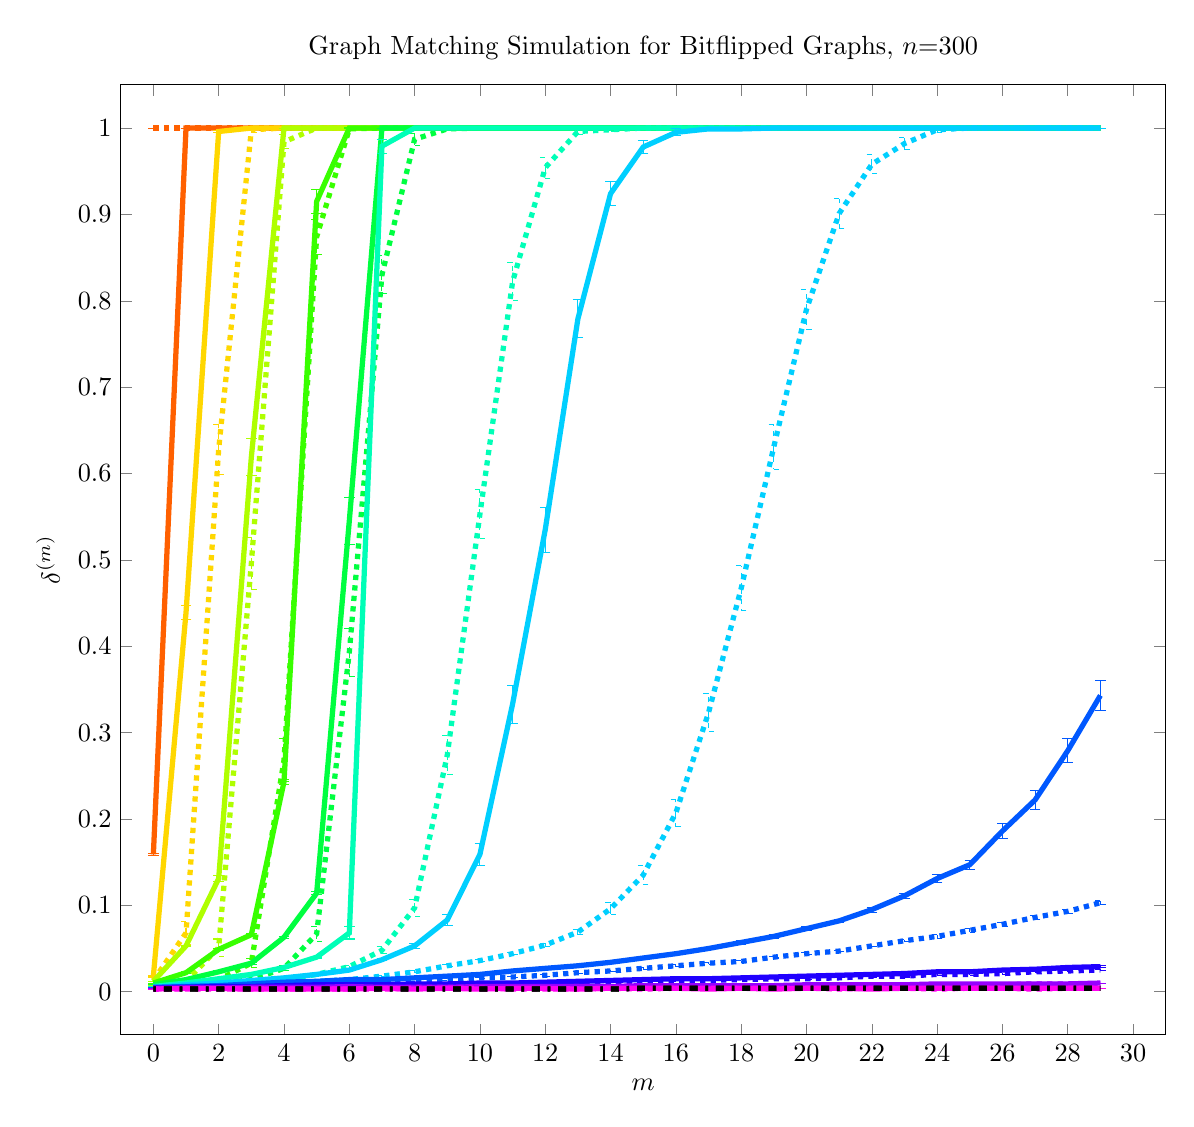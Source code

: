 % This file was created by matlab2tikz v0.4.4 running on MATLAB 7.14.
% Copyright (c) 2008--2013, Nico Schlömer <nico.schloemer@gmail.com>
% All rights reserved.
% 
% The latest updates can be retrieved from
%   http://www.mathworks.com/matlabcentral/fileexchange/22022-matlab2tikz
% where you can also make suggestions and rate matlab2tikz.
% 
%
% defining custom colors
\definecolor{mycolor1}{rgb}{1,0.375,0}%
\definecolor{mycolor2}{rgb}{1,0.844,0}%
\definecolor{mycolor3}{rgb}{0.688,1,0}%
\definecolor{mycolor4}{rgb}{0.219,1,0}%
\definecolor{mycolor5}{rgb}{0,1,0.25}%
\definecolor{mycolor6}{rgb}{0,1,0.719}%
\definecolor{mycolor7}{rgb}{0,0.812,1}%
\definecolor{mycolor8}{rgb}{0,0.344,1}%
\definecolor{mycolor9}{rgb}{0.125,0,1}%
\definecolor{mycolor10}{rgb}{0.594,0,1}%
\definecolor{mycolor11}{rgb}{1,0,0.938}%
%
\begin{tikzpicture}[scale=0.95]

\begin{axis}[%
width=5.5in,
height=5in,
scale only axis,
xmin=-1,
xmax=31,
xlabel={$m$},
ymin=-0.05,
ymax=1.05,
ylabel={$\delta^{(m)}$},
title={Graph Matching Simulation for Bitflipped Graphs, $n$=300}
]
\addplot [
color=mycolor1,
solid,
line width=2.0pt,
forget plot
]
plot [error bars/.cd, y dir = both, y explicit]
coordinates{
(0,0.159) += (0.0,0.001) -= (0.0,0.001)
(1,1) += (0.0,0) -= (0.0,0)
(2,1) += (0.0,0) -= (0.0,0)
(3,1) += (0.0,0) -= (0.0,0)
(4,1) += (0.0,0) -= (0.0,0)
(5,1) += (0.0,0) -= (0.0,0)
(6,1) += (0.0,0) -= (0.0,0)
(7,1) += (0.0,0) -= (0.0,0)
(8,1) += (0.0,0) -= (0.0,0)
(9,1) += (0.0,0) -= (0.0,0)
(10,1) += (0.0,0) -= (0.0,0)
(11,1) += (0.0,0) -= (0.0,0)
(12,1) += (0.0,0) -= (0.0,0)
(13,1) += (0.0,0) -= (0.0,0)
(14,1) += (0.0,0) -= (0.0,0)
(15,1) += (0.0,0) -= (0.0,0)
(16,1) += (0.0,0) -= (0.0,0)
(17,1) += (0.0,0) -= (0.0,0)
(18,1) += (0.0,0) -= (0.0,0)
(19,1) += (0.0,0) -= (0.0,0)
(20,1) += (0.0,0) -= (0.0,0)
(21,1) += (0.0,0) -= (0.0,0)
(22,1) += (0.0,0) -= (0.0,0)
(23,1) += (0.0,0) -= (0.0,0)
(24,1) += (0.0,0) -= (0.0,0)
(25,1) += (0.0,0) -= (0.0,0)
(26,1) += (0.0,0) -= (0.0,0)
(27,1) += (0.0,0) -= (0.0,0)
(28,1) += (0.0,0) -= (0.0,0)
(29,1) += (0.0,0) -= (0.0,0)
};
\addplot [
color=mycolor1,
dotted,
line width=2.0pt,
forget plot
]
plot [error bars/.cd, y dir = both, y explicit]
coordinates{
(0,1) += (0.0,0) -= (0.0,0)
(1,1) += (0.0,0) -= (0.0,0)
(2,1) += (0.0,0) -= (0.0,0)
(3,1) += (0.0,0) -= (0.0,0)
(4,1) += (0.0,0) -= (0.0,0)
(5,1) += (0.0,0) -= (0.0,0)
(6,1) += (0.0,0) -= (0.0,0)
(7,1) += (0.0,0) -= (0.0,0)
(8,1) += (0.0,0) -= (0.0,0)
(9,1) += (0.0,0) -= (0.0,0)
(10,1) += (0.0,0) -= (0.0,0)
(11,1) += (0.0,0) -= (0.0,0)
(12,1) += (0.0,0) -= (0.0,0)
(13,1) += (0.0,0) -= (0.0,0)
(14,1) += (0.0,0) -= (0.0,0)
(15,1) += (0.0,0) -= (0.0,0)
(16,1) += (0.0,0) -= (0.0,0)
(17,1) += (0.0,0) -= (0.0,0)
(18,1) += (0.0,0) -= (0.0,0)
(19,1) += (0.0,0) -= (0.0,0)
(20,1) += (0.0,0) -= (0.0,0)
(21,1) += (0.0,0) -= (0.0,0)
(22,1) += (0.0,0) -= (0.0,0)
(23,1) += (0.0,0) -= (0.0,0)
(24,1) += (0.0,0) -= (0.0,0)
(25,1) += (0.0,0) -= (0.0,0)
(26,1) += (0.0,0) -= (0.0,0)
(27,1) += (0.0,0) -= (0.0,0)
(28,1) += (0.0,0) -= (0.0,0)
(29,1) += (0.0,0) -= (0.0,0)
};
\addplot [
color=mycolor2,
solid,
line width=2.0pt,
forget plot
]
plot [error bars/.cd, y dir = both, y explicit]
coordinates{
(0,0.018) += (0.0,0.001) -= (0.0,0.001)
(1,0.439) += (0.0,0.008) -= (0.0,0.008)
(2,0.996) += (0.0,0.001) -= (0.0,0.001)
(3,1) += (0.0,0) -= (0.0,0)
(4,1) += (0.0,0) -= (0.0,0)
(5,1) += (0.0,0) -= (0.0,0)
(6,1) += (0.0,0) -= (0.0,0)
(7,1) += (0.0,0) -= (0.0,0)
(8,1) += (0.0,0) -= (0.0,0)
(9,1) += (0.0,0) -= (0.0,0)
(10,1) += (0.0,0) -= (0.0,0)
(11,1) += (0.0,0) -= (0.0,0)
(12,1) += (0.0,0) -= (0.0,0)
(13,1) += (0.0,0) -= (0.0,0)
(14,1) += (0.0,0) -= (0.0,0)
(15,1) += (0.0,0) -= (0.0,0)
(16,1) += (0.0,0) -= (0.0,0)
(17,1) += (0.0,0) -= (0.0,0)
(18,1) += (0.0,0) -= (0.0,0)
(19,1) += (0.0,0) -= (0.0,0)
(20,1) += (0.0,0) -= (0.0,0)
(21,1) += (0.0,0) -= (0.0,0)
(22,1) += (0.0,0) -= (0.0,0)
(23,1) += (0.0,0) -= (0.0,0)
(24,1) += (0.0,0) -= (0.0,0)
(25,1) += (0.0,0) -= (0.0,0)
(26,1) += (0.0,0) -= (0.0,0)
(27,1) += (0.0,0) -= (0.0,0)
(28,1) += (0.0,0) -= (0.0,0)
(29,1) += (0.0,0) -= (0.0,0)
};
\addplot [
color=mycolor2,
dotted,
line width=2.0pt,
forget plot
]
plot [error bars/.cd, y dir = both, y explicit]
coordinates{
(0,0.013) += (0.0,0.003) -= (0.0,0.003)
(1,0.068) += (0.0,0.013) -= (0.0,0.013)
(2,0.628) += (0.0,0.029) -= (0.0,0.029)
(3,0.998) += (0.0,0.003) -= (0.0,0.003)
(4,1) += (0.0,0) -= (0.0,0)
(5,1) += (0.0,0) -= (0.0,0)
(6,1) += (0.0,0) -= (0.0,0)
(7,1) += (0.0,0) -= (0.0,0)
(8,1) += (0.0,0) -= (0.0,0)
(9,1) += (0.0,0) -= (0.0,0)
(10,1) += (0.0,0) -= (0.0,0)
(11,1) += (0.0,0) -= (0.0,0)
(12,1) += (0.0,0) -= (0.0,0)
(13,1) += (0.0,0) -= (0.0,0)
(14,1) += (0.0,0) -= (0.0,0)
(15,1) += (0.0,0) -= (0.0,0)
(16,1) += (0.0,0) -= (0.0,0)
(17,1) += (0.0,0) -= (0.0,0)
(18,1) += (0.0,0) -= (0.0,0)
(19,1) += (0.0,0) -= (0.0,0)
(20,1) += (0.0,0) -= (0.0,0)
(21,1) += (0.0,0) -= (0.0,0)
(22,1) += (0.0,0) -= (0.0,0)
(23,1) += (0.0,0) -= (0.0,0)
(24,1) += (0.0,0) -= (0.0,0)
(25,1) += (0.0,0) -= (0.0,0)
(26,1) += (0.0,0) -= (0.0,0)
(27,1) += (0.0,0) -= (0.0,0)
(28,1) += (0.0,0) -= (0.0,0)
(29,1) += (0.0,0) -= (0.0,0)
};
\addplot [
color=mycolor3,
solid,
line width=2.0pt,
forget plot
]
plot [error bars/.cd, y dir = both, y explicit]
coordinates{
(0,0.012) += (0.0,0.0) -= (0.0,0.0)
(1,0.053) += (0.0,0.001) -= (0.0,0.001)
(2,0.131) += (0.0,0.003) -= (0.0,0.003)
(3,0.619) += (0.0,0.021) -= (0.0,0.021)
(4,1) += (0.0,0) -= (0.0,0)
(5,1) += (0.0,0) -= (0.0,0)
(6,1) += (0.0,0) -= (0.0,0)
(7,1) += (0.0,0) -= (0.0,0)
(8,1) += (0.0,0) -= (0.0,0)
(9,1) += (0.0,0) -= (0.0,0)
(10,1) += (0.0,0) -= (0.0,0)
(11,1) += (0.0,0) -= (0.0,0)
(12,1) += (0.0,0) -= (0.0,0)
(13,1) += (0.0,0) -= (0.0,0)
(14,1) += (0.0,0) -= (0.0,0)
(15,1) += (0.0,0) -= (0.0,0)
(16,1) += (0.0,0) -= (0.0,0)
(17,1) += (0.0,0) -= (0.0,0)
(18,1) += (0.0,0) -= (0.0,0)
(19,1) += (0.0,0) -= (0.0,0)
(20,1) += (0.0,0) -= (0.0,0)
(21,1) += (0.0,0) -= (0.0,0)
(22,1) += (0.0,0) -= (0.0,0)
(23,1) += (0.0,0) -= (0.0,0)
(24,1) += (0.0,0) -= (0.0,0)
(25,1) += (0.0,0) -= (0.0,0)
(26,1) += (0.0,0) -= (0.0,0)
(27,1) += (0.0,0) -= (0.0,0)
(28,1) += (0.0,0) -= (0.0,0)
(29,1) += (0.0,0) -= (0.0,0)
};
\addplot [
color=mycolor3,
dotted,
line width=2.0pt,
forget plot
]
plot [error bars/.cd, y dir = both, y explicit]
coordinates{
(0,0.007) += (0.0,0.0) -= (0.0,0.0)
(1,0.012) += (0.0,0.001) -= (0.0,0.001)
(2,0.051) += (0.0,0.01) -= (0.0,0.01)
(3,0.496) += (0.0,0.03) -= (0.0,0.03)
(4,0.984) += (0.0,0.008) -= (0.0,0.008)
(5,1) += (0.0,0) -= (0.0,0)
(6,1) += (0.0,0) -= (0.0,0)
(7,1) += (0.0,0) -= (0.0,0)
(8,1) += (0.0,0) -= (0.0,0)
(9,1) += (0.0,0) -= (0.0,0)
(10,1) += (0.0,0) -= (0.0,0)
(11,1) += (0.0,0) -= (0.0,0)
(12,1) += (0.0,0) -= (0.0,0)
(13,1) += (0.0,0) -= (0.0,0)
(14,1) += (0.0,0) -= (0.0,0)
(15,1) += (0.0,0) -= (0.0,0)
(16,1) += (0.0,0) -= (0.0,0)
(17,1) += (0.0,0) -= (0.0,0)
(18,1) += (0.0,0) -= (0.0,0)
(19,1) += (0.0,0) -= (0.0,0)
(20,1) += (0.0,0) -= (0.0,0)
(21,1) += (0.0,0) -= (0.0,0)
(22,1) += (0.0,0) -= (0.0,0)
(23,1) += (0.0,0) -= (0.0,0)
(24,1) += (0.0,0) -= (0.0,0)
(25,1) += (0.0,0) -= (0.0,0)
(26,1) += (0.0,0) -= (0.0,0)
(27,1) += (0.0,0) -= (0.0,0)
(28,1) += (0.0,0) -= (0.0,0)
(29,1) += (0.0,0) -= (0.0,0)
};
\addplot [
color=mycolor4,
solid,
line width=2.0pt,
forget plot
]
plot [error bars/.cd, y dir = both, y explicit]
coordinates{
(0,0.01) += (0.0,0.0) -= (0.0,0.0)
(1,0.022) += (0.0,0.001) -= (0.0,0.001)
(2,0.049) += (0.0,0.001) -= (0.0,0.001)
(3,0.066) += (0.0,0.001) -= (0.0,0.001)
(4,0.243) += (0.0,0.003) -= (0.0,0.003)
(5,0.915) += (0.0,0.014) -= (0.0,0.014)
(6,1) += (0.0,0) -= (0.0,0)
(7,1) += (0.0,0) -= (0.0,0)
(8,1) += (0.0,0) -= (0.0,0)
(9,1) += (0.0,0) -= (0.0,0)
(10,1) += (0.0,0) -= (0.0,0)
(11,1) += (0.0,0) -= (0.0,0)
(12,1) += (0.0,0) -= (0.0,0)
(13,1) += (0.0,0) -= (0.0,0)
(14,1) += (0.0,0) -= (0.0,0)
(15,1) += (0.0,0) -= (0.0,0)
(16,1) += (0.0,0) -= (0.0,0)
(17,1) += (0.0,0) -= (0.0,0)
(18,1) += (0.0,0) -= (0.0,0)
(19,1) += (0.0,0) -= (0.0,0)
(20,1) += (0.0,0) -= (0.0,0)
(21,1) += (0.0,0) -= (0.0,0)
(22,1) += (0.0,0) -= (0.0,0)
(23,1) += (0.0,0) -= (0.0,0)
(24,1) += (0.0,0) -= (0.0,0)
(25,1) += (0.0,0) -= (0.0,0)
(26,1) += (0.0,0) -= (0.0,0)
(27,1) += (0.0,0) -= (0.0,0)
(28,1) += (0.0,0) -= (0.0,0)
(29,1) += (0.0,0) -= (0.0,0)
};
\addplot [
color=mycolor4,
dotted,
line width=2.0pt,
forget plot
]
plot [error bars/.cd, y dir = both, y explicit]
coordinates{
(0,0.006) += (0.0,0.0) -= (0.0,0.0)
(1,0.009) += (0.0,0.0) -= (0.0,0.0)
(2,0.014) += (0.0,0.001) -= (0.0,0.001)
(3,0.033) += (0.0,0.005) -= (0.0,0.005)
(4,0.268) += (0.0,0.025) -= (0.0,0.025)
(5,0.874) += (0.0,0.02) -= (0.0,0.02)
(6,0.999) += (0.0,0.002) -= (0.0,0.002)
(7,1) += (0.0,0) -= (0.0,0)
(8,1) += (0.0,0) -= (0.0,0)
(9,1) += (0.0,0) -= (0.0,0)
(10,1) += (0.0,0) -= (0.0,0)
(11,1) += (0.0,0) -= (0.0,0)
(12,1) += (0.0,0) -= (0.0,0)
(13,1) += (0.0,0) -= (0.0,0)
(14,1) += (0.0,0) -= (0.0,0)
(15,1) += (0.0,0) -= (0.0,0)
(16,1) += (0.0,0) -= (0.0,0)
(17,1) += (0.0,0) -= (0.0,0)
(18,1) += (0.0,0) -= (0.0,0)
(19,1) += (0.0,0) -= (0.0,0)
(20,1) += (0.0,0) -= (0.0,0)
(21,1) += (0.0,0) -= (0.0,0)
(22,1) += (0.0,0) -= (0.0,0)
(23,1) += (0.0,0) -= (0.0,0)
(24,1) += (0.0,0) -= (0.0,0)
(25,1) += (0.0,0) -= (0.0,0)
(26,1) += (0.0,0) -= (0.0,0)
(27,1) += (0.0,0) -= (0.0,0)
(28,1) += (0.0,0) -= (0.0,0)
(29,1) += (0.0,0) -= (0.0,0)
};
\addplot [
color=mycolor5,
solid,
line width=2.0pt,
forget plot
]
plot [error bars/.cd, y dir = both, y explicit]
coordinates{
(0,0.008) += (0.0,0.0) -= (0.0,0.0)
(1,0.014) += (0.0,0.0) -= (0.0,0.0)
(2,0.023) += (0.0,0.001) -= (0.0,0.001)
(3,0.033) += (0.0,0.001) -= (0.0,0.001)
(4,0.063) += (0.0,0.001) -= (0.0,0.001)
(5,0.114) += (0.0,0.002) -= (0.0,0.002)
(6,0.545) += (0.0,0.027) -= (0.0,0.027)
(7,1) += (0.0,0) -= (0.0,0)
(8,1) += (0.0,0) -= (0.0,0)
(9,1) += (0.0,0) -= (0.0,0)
(10,1) += (0.0,0) -= (0.0,0)
(11,1) += (0.0,0) -= (0.0,0)
(12,1) += (0.0,0) -= (0.0,0)
(13,1) += (0.0,0) -= (0.0,0)
(14,1) += (0.0,0) -= (0.0,0)
(15,1) += (0.0,0) -= (0.0,0)
(16,1) += (0.0,0) -= (0.0,0)
(17,1) += (0.0,0) -= (0.0,0)
(18,1) += (0.0,0) -= (0.0,0)
(19,1) += (0.0,0) -= (0.0,0)
(20,1) += (0.0,0) -= (0.0,0)
(21,1) += (0.0,0) -= (0.0,0)
(22,1) += (0.0,0) -= (0.0,0)
(23,1) += (0.0,0) -= (0.0,0)
(24,1) += (0.0,0) -= (0.0,0)
(25,1) += (0.0,0) -= (0.0,0)
(26,1) += (0.0,0) -= (0.0,0)
(27,1) += (0.0,0) -= (0.0,0)
(28,1) += (0.0,0) -= (0.0,0)
(29,1) += (0.0,0) -= (0.0,0)
};
\addplot [
color=mycolor5,
dotted,
line width=2.0pt,
forget plot
]
plot [error bars/.cd, y dir = both, y explicit]
coordinates{
(0,0.005) += (0.0,0.0) -= (0.0,0.0)
(1,0.007) += (0.0,0.0) -= (0.0,0.0)
(2,0.009) += (0.0,0.0) -= (0.0,0.0)
(3,0.014) += (0.0,0.001) -= (0.0,0.001)
(4,0.027) += (0.0,0.003) -= (0.0,0.003)
(5,0.067) += (0.0,0.009) -= (0.0,0.009)
(6,0.393) += (0.0,0.028) -= (0.0,0.028)
(7,0.83) += (0.0,0.022) -= (0.0,0.022)
(8,0.987) += (0.0,0.007) -= (0.0,0.007)
(9,0.999) += (0.0,0.002) -= (0.0,0.002)
(10,1) += (0.0,0) -= (0.0,0)
(11,1) += (0.0,0) -= (0.0,0)
(12,1) += (0.0,0) -= (0.0,0)
(13,1) += (0.0,0) -= (0.0,0)
(14,1) += (0.0,0) -= (0.0,0)
(15,1) += (0.0,0) -= (0.0,0)
(16,1) += (0.0,0) -= (0.0,0)
(17,1) += (0.0,0) -= (0.0,0)
(18,1) += (0.0,0) -= (0.0,0)
(19,1) += (0.0,0) -= (0.0,0)
(20,1) += (0.0,0) -= (0.0,0)
(21,1) += (0.0,0) -= (0.0,0)
(22,1) += (0.0,0) -= (0.0,0)
(23,1) += (0.0,0) -= (0.0,0)
(24,1) += (0.0,0) -= (0.0,0)
(25,1) += (0.0,0) -= (0.0,0)
(26,1) += (0.0,0) -= (0.0,0)
(27,1) += (0.0,0) -= (0.0,0)
(28,1) += (0.0,0) -= (0.0,0)
(29,1) += (0.0,0) -= (0.0,0)
};
\addplot [
color=mycolor6,
solid,
line width=2.0pt,
forget plot
]
plot [error bars/.cd, y dir = both, y explicit]
coordinates{
(0,0.006) += (0.0,0.0) -= (0.0,0.0)
(1,0.01) += (0.0,0.0) -= (0.0,0.0)
(2,0.015) += (0.0,0.0) -= (0.0,0.0)
(3,0.02) += (0.0,0.001) -= (0.0,0.001)
(4,0.028) += (0.0,0.001) -= (0.0,0.001)
(5,0.04) += (0.0,0.001) -= (0.0,0.001)
(6,0.068) += (0.0,0.007) -= (0.0,0.007)
(7,0.979) += (0.0,0.008) -= (0.0,0.008)
(8,1) += (0.0,0) -= (0.0,0)
(9,1) += (0.0,0) -= (0.0,0)
(10,1) += (0.0,0) -= (0.0,0)
(11,1) += (0.0,0) -= (0.0,0)
(12,1) += (0.0,0) -= (0.0,0)
(13,1) += (0.0,0) -= (0.0,0)
(14,1) += (0.0,0) -= (0.0,0)
(15,1) += (0.0,0) -= (0.0,0)
(16,1) += (0.0,0) -= (0.0,0)
(17,1) += (0.0,0) -= (0.0,0)
(18,1) += (0.0,0) -= (0.0,0)
(19,1) += (0.0,0) -= (0.0,0)
(20,1) += (0.0,0) -= (0.0,0)
(21,1) += (0.0,0) -= (0.0,0)
(22,1) += (0.0,0) -= (0.0,0)
(23,1) += (0.0,0) -= (0.0,0)
(24,1) += (0.0,0) -= (0.0,0)
(25,1) += (0.0,0) -= (0.0,0)
(26,1) += (0.0,0) -= (0.0,0)
(27,1) += (0.0,0) -= (0.0,0)
(28,1) += (0.0,0) -= (0.0,0)
(29,1) += (0.0,0) -= (0.0,0)
};
\addplot [
color=mycolor6,
dotted,
line width=2.0pt,
forget plot
]
plot [error bars/.cd, y dir = both, y explicit]
coordinates{
(0,0.004) += (0.0,0.0) -= (0.0,0.0)
(1,0.006) += (0.0,0.0) -= (0.0,0.0)
(2,0.007) += (0.0,0.0) -= (0.0,0.0)
(3,0.01) += (0.0,0.0) -= (0.0,0.0)
(4,0.014) += (0.0,0.001) -= (0.0,0.001)
(5,0.02) += (0.0,0.001) -= (0.0,0.001)
(6,0.029) += (0.0,0.001) -= (0.0,0.001)
(7,0.048) += (0.0,0.004) -= (0.0,0.004)
(8,0.097) += (0.0,0.01) -= (0.0,0.01)
(9,0.274) += (0.0,0.023) -= (0.0,0.023)
(10,0.553) += (0.0,0.028) -= (0.0,0.028)
(11,0.822) += (0.0,0.022) -= (0.0,0.022)
(12,0.954) += (0.0,0.012) -= (0.0,0.012)
(13,0.996) += (0.0,0.004) -= (0.0,0.004)
(14,0.998) += (0.0,0.002) -= (0.0,0.002)
(15,1) += (0.0,0) -= (0.0,0)
(16,1) += (0.0,0) -= (0.0,0)
(17,1) += (0.0,0) -= (0.0,0)
(18,1) += (0.0,0) -= (0.0,0)
(19,1) += (0.0,0) -= (0.0,0)
(20,1) += (0.0,0) -= (0.0,0)
(21,1) += (0.0,0) -= (0.0,0)
(22,1) += (0.0,0) -= (0.0,0)
(23,1) += (0.0,0) -= (0.0,0)
(24,1) += (0.0,0) -= (0.0,0)
(25,1) += (0.0,0) -= (0.0,0)
(26,1) += (0.0,0) -= (0.0,0)
(27,1) += (0.0,0) -= (0.0,0)
(28,1) += (0.0,0) -= (0.0,0)
(29,1) += (0.0,0) -= (0.0,0)
};
\addplot [
color=mycolor7,
solid,
line width=2.0pt,
forget plot
]
plot [error bars/.cd, y dir = both, y explicit]
coordinates{
(0,0.005) += (0.0,0.0) -= (0.0,0.0)
(1,0.008) += (0.0,0.0) -= (0.0,0.0)
(2,0.01) += (0.0,0.0) -= (0.0,0.0)
(3,0.013) += (0.0,0.0) -= (0.0,0.0)
(4,0.016) += (0.0,0.0) -= (0.0,0.0)
(5,0.02) += (0.0,0.001) -= (0.0,0.001)
(6,0.025) += (0.0,0.001) -= (0.0,0.001)
(7,0.037) += (0.0,0.001) -= (0.0,0.001)
(8,0.053) += (0.0,0.003) -= (0.0,0.003)
(9,0.083) += (0.0,0.006) -= (0.0,0.006)
(10,0.159) += (0.0,0.013) -= (0.0,0.013)
(11,0.333) += (0.0,0.022) -= (0.0,0.022)
(12,0.535) += (0.0,0.026) -= (0.0,0.026)
(13,0.779) += (0.0,0.022) -= (0.0,0.022)
(14,0.924) += (0.0,0.014) -= (0.0,0.014)
(15,0.978) += (0.0,0.008) -= (0.0,0.008)
(16,0.995) += (0.0,0.004) -= (0.0,0.004)
(17,0.999) += (0.0,0.002) -= (0.0,0.002)
(18,0.999) += (0.0,0.001) -= (0.0,0.001)
(19,1) += (0.0,0) -= (0.0,0)
(20,1) += (0.0,0) -= (0.0,0)
(21,1) += (0.0,0) -= (0.0,0)
(22,1) += (0.0,0) -= (0.0,0)
(23,1) += (0.0,0) -= (0.0,0)
(24,1) += (0.0,0) -= (0.0,0)
(25,1) += (0.0,0) -= (0.0,0)
(26,1) += (0.0,0) -= (0.0,0)
(27,1) += (0.0,0) -= (0.0,0)
(28,1) += (0.0,0) -= (0.0,0)
(29,1) += (0.0,0) -= (0.0,0)
};
\addplot [
color=mycolor7,
dotted,
line width=2.0pt,
forget plot
]
plot [error bars/.cd, y dir = both, y explicit]
coordinates{
(0,0.004) += (0.0,0.0) -= (0.0,0.0)
(1,0.005) += (0.0,0.0) -= (0.0,0.0)
(2,0.006) += (0.0,0.0) -= (0.0,0.0)
(3,0.007) += (0.0,0.0) -= (0.0,0.0)
(4,0.009) += (0.0,0.0) -= (0.0,0.0)
(5,0.012) += (0.0,0.0) -= (0.0,0.0)
(6,0.014) += (0.0,0.0) -= (0.0,0.0)
(7,0.018) += (0.0,0.001) -= (0.0,0.001)
(8,0.023) += (0.0,0.001) -= (0.0,0.001)
(9,0.03) += (0.0,0.001) -= (0.0,0.001)
(10,0.036) += (0.0,0.001) -= (0.0,0.001)
(11,0.044) += (0.0,0.001) -= (0.0,0.001)
(12,0.054) += (0.0,0.002) -= (0.0,0.002)
(13,0.069) += (0.0,0.003) -= (0.0,0.003)
(14,0.096) += (0.0,0.007) -= (0.0,0.007)
(15,0.135) += (0.0,0.011) -= (0.0,0.011)
(16,0.207) += (0.0,0.016) -= (0.0,0.016)
(17,0.323) += (0.0,0.022) -= (0.0,0.022)
(18,0.467) += (0.0,0.026) -= (0.0,0.026)
(19,0.631) += (0.0,0.026) -= (0.0,0.026)
(20,0.79) += (0.0,0.023) -= (0.0,0.023)
(21,0.901) += (0.0,0.017) -= (0.0,0.017)
(22,0.958) += (0.0,0.011) -= (0.0,0.011)
(23,0.982) += (0.0,0.007) -= (0.0,0.007)
(24,0.998) += (0.0,0.003) -= (0.0,0.003)
(25,1) += (0.0,0) -= (0.0,0)
(26,1) += (0.0,0) -= (0.0,0)
(27,1) += (0.0,0) -= (0.0,0)
(28,1) += (0.0,0) -= (0.0,0)
(29,1) += (0.0,0) -= (0.0,0)
};
\addplot [
color=mycolor8,
solid,
line width=2.0pt,
forget plot
]
plot [error bars/.cd, y dir = both, y explicit]
coordinates{
(0,0.005) += (0.0,0.0) -= (0.0,0.0)
(1,0.006) += (0.0,0.0) -= (0.0,0.0)
(2,0.007) += (0.0,0.0) -= (0.0,0.0)
(3,0.009) += (0.0,0.0) -= (0.0,0.0)
(4,0.011) += (0.0,0.0) -= (0.0,0.0)
(5,0.012) += (0.0,0.0) -= (0.0,0.0)
(6,0.014) += (0.0,0.0) -= (0.0,0.0)
(7,0.014) += (0.0,0.0) -= (0.0,0.0)
(8,0.016) += (0.0,0.001) -= (0.0,0.001)
(9,0.018) += (0.0,0.001) -= (0.0,0.001)
(10,0.02) += (0.0,0.001) -= (0.0,0.001)
(11,0.024) += (0.0,0.001) -= (0.0,0.001)
(12,0.027) += (0.0,0.001) -= (0.0,0.001)
(13,0.03) += (0.0,0.001) -= (0.0,0.001)
(14,0.034) += (0.0,0.001) -= (0.0,0.001)
(15,0.039) += (0.0,0.001) -= (0.0,0.001)
(16,0.044) += (0.0,0.001) -= (0.0,0.001)
(17,0.05) += (0.0,0.001) -= (0.0,0.001)
(18,0.057) += (0.0,0.002) -= (0.0,0.002)
(19,0.064) += (0.0,0.002) -= (0.0,0.002)
(20,0.073) += (0.0,0.002) -= (0.0,0.002)
(21,0.082) += (0.0,0.002) -= (0.0,0.002)
(22,0.095) += (0.0,0.003) -= (0.0,0.003)
(23,0.111) += (0.0,0.003) -= (0.0,0.003)
(24,0.131) += (0.0,0.005) -= (0.0,0.005)
(25,0.147) += (0.0,0.005) -= (0.0,0.005)
(26,0.186) += (0.0,0.009) -= (0.0,0.009)
(27,0.222) += (0.0,0.011) -= (0.0,0.011)
(28,0.279) += (0.0,0.014) -= (0.0,0.014)
(29,0.343) += (0.0,0.017) -= (0.0,0.017)
};
\addplot [
color=mycolor8,
dotted,
line width=2.0pt,
forget plot
]
plot [error bars/.cd, y dir = both, y explicit]
coordinates{
(0,0.004) += (0.0,0.0) -= (0.0,0.0)
(1,0.004) += (0.0,0.0) -= (0.0,0.0)
(2,0.005) += (0.0,0.0) -= (0.0,0.0)
(3,0.005) += (0.0,0.0) -= (0.0,0.0)
(4,0.007) += (0.0,0.0) -= (0.0,0.0)
(5,0.008) += (0.0,0.0) -= (0.0,0.0)
(6,0.009) += (0.0,0.0) -= (0.0,0.0)
(7,0.01) += (0.0,0.0) -= (0.0,0.0)
(8,0.012) += (0.0,0.0) -= (0.0,0.0)
(9,0.013) += (0.0,0.0) -= (0.0,0.0)
(10,0.016) += (0.0,0.001) -= (0.0,0.001)
(11,0.017) += (0.0,0.001) -= (0.0,0.001)
(12,0.019) += (0.0,0.001) -= (0.0,0.001)
(13,0.022) += (0.0,0.001) -= (0.0,0.001)
(14,0.024) += (0.0,0.001) -= (0.0,0.001)
(15,0.027) += (0.0,0.001) -= (0.0,0.001)
(16,0.03) += (0.0,0.001) -= (0.0,0.001)
(17,0.033) += (0.0,0.001) -= (0.0,0.001)
(18,0.035) += (0.0,0.001) -= (0.0,0.001)
(19,0.04) += (0.0,0.001) -= (0.0,0.001)
(20,0.044) += (0.0,0.001) -= (0.0,0.001)
(21,0.047) += (0.0,0.001) -= (0.0,0.001)
(22,0.053) += (0.0,0.001) -= (0.0,0.001)
(23,0.059) += (0.0,0.001) -= (0.0,0.001)
(24,0.064) += (0.0,0.002) -= (0.0,0.002)
(25,0.071) += (0.0,0.002) -= (0.0,0.002)
(26,0.078) += (0.0,0.002) -= (0.0,0.002)
(27,0.086) += (0.0,0.002) -= (0.0,0.002)
(28,0.093) += (0.0,0.002) -= (0.0,0.002)
(29,0.103) += (0.0,0.002) -= (0.0,0.002)
};
\addplot [
color=mycolor9,
solid,
line width=2.0pt,
forget plot
]
plot [error bars/.cd, y dir = both, y explicit]
coordinates{
(0,0.004) += (0.0,0.0) -= (0.0,0.0)
(1,0.005) += (0.0,0.0) -= (0.0,0.0)
(2,0.006) += (0.0,0.0) -= (0.0,0.0)
(3,0.006) += (0.0,0.0) -= (0.0,0.0)
(4,0.007) += (0.0,0.0) -= (0.0,0.0)
(5,0.008) += (0.0,0.0) -= (0.0,0.0)
(6,0.008) += (0.0,0.0) -= (0.0,0.0)
(7,0.008) += (0.0,0.0) -= (0.0,0.0)
(8,0.009) += (0.0,0.0) -= (0.0,0.0)
(9,0.009) += (0.0,0.0) -= (0.0,0.0)
(10,0.01) += (0.0,0.0) -= (0.0,0.0)
(11,0.01) += (0.0,0.0) -= (0.0,0.0)
(12,0.011) += (0.0,0.0) -= (0.0,0.0)
(13,0.012) += (0.0,0.0) -= (0.0,0.0)
(14,0.013) += (0.0,0.0) -= (0.0,0.0)
(15,0.014) += (0.0,0.0) -= (0.0,0.0)
(16,0.015) += (0.0,0.0) -= (0.0,0.0)
(17,0.015) += (0.0,0.0) -= (0.0,0.0)
(18,0.016) += (0.0,0.001) -= (0.0,0.001)
(19,0.017) += (0.0,0.001) -= (0.0,0.001)
(20,0.018) += (0.0,0.001) -= (0.0,0.001)
(21,0.019) += (0.0,0.001) -= (0.0,0.001)
(22,0.02) += (0.0,0.001) -= (0.0,0.001)
(23,0.021) += (0.0,0.001) -= (0.0,0.001)
(24,0.023) += (0.0,0.001) -= (0.0,0.001)
(25,0.023) += (0.0,0.001) -= (0.0,0.001)
(26,0.025) += (0.0,0.001) -= (0.0,0.001)
(27,0.026) += (0.0,0.001) -= (0.0,0.001)
(28,0.028) += (0.0,0.001) -= (0.0,0.001)
(29,0.029) += (0.0,0.001) -= (0.0,0.001)
};
\addplot [
color=mycolor9,
dotted,
line width=2.0pt,
forget plot
]
plot [error bars/.cd, y dir = both, y explicit]
coordinates{
(0,0.004) += (0.0,0.0) -= (0.0,0.0)
(1,0.004) += (0.0,0.0) -= (0.0,0.0)
(2,0.004) += (0.0,0.0) -= (0.0,0.0)
(3,0.005) += (0.0,0.0) -= (0.0,0.0)
(4,0.005) += (0.0,0.0) -= (0.0,0.0)
(5,0.006) += (0.0,0.0) -= (0.0,0.0)
(6,0.006) += (0.0,0.0) -= (0.0,0.0)
(7,0.007) += (0.0,0.0) -= (0.0,0.0)
(8,0.008) += (0.0,0.0) -= (0.0,0.0)
(9,0.008) += (0.0,0.0) -= (0.0,0.0)
(10,0.008) += (0.0,0.0) -= (0.0,0.0)
(11,0.009) += (0.0,0.0) -= (0.0,0.0)
(12,0.01) += (0.0,0.0) -= (0.0,0.0)
(13,0.01) += (0.0,0.0) -= (0.0,0.0)
(14,0.011) += (0.0,0.0) -= (0.0,0.0)
(15,0.012) += (0.0,0.0) -= (0.0,0.0)
(16,0.012) += (0.0,0.0) -= (0.0,0.0)
(17,0.013) += (0.0,0.0) -= (0.0,0.0)
(18,0.014) += (0.0,0.0) -= (0.0,0.0)
(19,0.015) += (0.0,0.0) -= (0.0,0.0)
(20,0.015) += (0.0,0.001) -= (0.0,0.001)
(21,0.016) += (0.0,0.0) -= (0.0,0.0)
(22,0.018) += (0.0,0.001) -= (0.0,0.001)
(23,0.018) += (0.0,0.001) -= (0.0,0.001)
(24,0.02) += (0.0,0.001) -= (0.0,0.001)
(25,0.02) += (0.0,0.001) -= (0.0,0.001)
(26,0.021) += (0.0,0.001) -= (0.0,0.001)
(27,0.023) += (0.0,0.001) -= (0.0,0.001)
(28,0.024) += (0.0,0.001) -= (0.0,0.001)
(29,0.025) += (0.0,0.001) -= (0.0,0.001)
};
\addplot [
color=mycolor10,
solid,
line width=2.0pt,
forget plot
]
plot [error bars/.cd, y dir = both, y explicit]
coordinates{
(0,0.004) += (0.0,0.0) -= (0.0,0.0)
(1,0.004) += (0.0,0.0) -= (0.0,0.0)
(2,0.004) += (0.0,0.0) -= (0.0,0.0)
(3,0.005) += (0.0,0.0) -= (0.0,0.0)
(4,0.005) += (0.0,0.0) -= (0.0,0.0)
(5,0.005) += (0.0,0.0) -= (0.0,0.0)
(6,0.006) += (0.0,0.0) -= (0.0,0.0)
(7,0.005) += (0.0,0.0) -= (0.0,0.0)
(8,0.005) += (0.0,0.0) -= (0.0,0.0)
(9,0.005) += (0.0,0.0) -= (0.0,0.0)
(10,0.006) += (0.0,0.0) -= (0.0,0.0)
(11,0.006) += (0.0,0.0) -= (0.0,0.0)
(12,0.006) += (0.0,0.0) -= (0.0,0.0)
(13,0.006) += (0.0,0.0) -= (0.0,0.0)
(14,0.006) += (0.0,0.0) -= (0.0,0.0)
(15,0.007) += (0.0,0.0) -= (0.0,0.0)
(16,0.007) += (0.0,0.0) -= (0.0,0.0)
(17,0.007) += (0.0,0.0) -= (0.0,0.0)
(18,0.007) += (0.0,0.0) -= (0.0,0.0)
(19,0.007) += (0.0,0.0) -= (0.0,0.0)
(20,0.008) += (0.0,0.0) -= (0.0,0.0)
(21,0.008) += (0.0,0.0) -= (0.0,0.0)
(22,0.008) += (0.0,0.0) -= (0.0,0.0)
(23,0.008) += (0.0,0.0) -= (0.0,0.0)
(24,0.009) += (0.0,0.0) -= (0.0,0.0)
(25,0.009) += (0.0,0.0) -= (0.0,0.0)
(26,0.009) += (0.0,0.0) -= (0.0,0.0)
(27,0.009) += (0.0,0.0) -= (0.0,0.0)
(28,0.009) += (0.0,0.0) -= (0.0,0.0)
(29,0.01) += (0.0,0.0) -= (0.0,0.0)
};
\addplot [
color=mycolor10,
dotted,
line width=2.0pt,
forget plot
]
plot [error bars/.cd, y dir = both, y explicit]
coordinates{
(0,0.003) += (0.0,0.0) -= (0.0,0.0)
(1,0.004) += (0.0,0.0) -= (0.0,0.0)
(2,0.004) += (0.0,0.0) -= (0.0,0.0)
(3,0.004) += (0.0,0.0) -= (0.0,0.0)
(4,0.004) += (0.0,0.0) -= (0.0,0.0)
(5,0.004) += (0.0,0.0) -= (0.0,0.0)
(6,0.004) += (0.0,0.0) -= (0.0,0.0)
(7,0.004) += (0.0,0.0) -= (0.0,0.0)
(8,0.005) += (0.0,0.0) -= (0.0,0.0)
(9,0.005) += (0.0,0.0) -= (0.0,0.0)
(10,0.005) += (0.0,0.0) -= (0.0,0.0)
(11,0.005) += (0.0,0.0) -= (0.0,0.0)
(12,0.005) += (0.0,0.0) -= (0.0,0.0)
(13,0.006) += (0.0,0.0) -= (0.0,0.0)
(14,0.006) += (0.0,0.0) -= (0.0,0.0)
(15,0.006) += (0.0,0.0) -= (0.0,0.0)
(16,0.006) += (0.0,0.0) -= (0.0,0.0)
(17,0.006) += (0.0,0.0) -= (0.0,0.0)
(18,0.006) += (0.0,0.0) -= (0.0,0.0)
(19,0.007) += (0.0,0.0) -= (0.0,0.0)
(20,0.007) += (0.0,0.0) -= (0.0,0.0)
(21,0.007) += (0.0,0.0) -= (0.0,0.0)
(22,0.008) += (0.0,0.0) -= (0.0,0.0)
(23,0.008) += (0.0,0.0) -= (0.0,0.0)
(24,0.008) += (0.0,0.0) -= (0.0,0.0)
(25,0.008) += (0.0,0.0) -= (0.0,0.0)
(26,0.008) += (0.0,0.0) -= (0.0,0.0)
(27,0.009) += (0.0,0.0) -= (0.0,0.0)
(28,0.009) += (0.0,0.0) -= (0.0,0.0)
(29,0.009) += (0.0,0.0) -= (0.0,0.0)
};
\addplot [
color=mycolor11,
solid,
line width=2.0pt,
forget plot
]
plot [error bars/.cd, y dir = both, y explicit]
coordinates{
(0,0.003) += (0.0,0.0) -= (0.0,0.0)
(1,0.004) += (0.0,0.0) -= (0.0,0.0)
(2,0.004) += (0.0,0.0) -= (0.0,0.0)
(3,0.003) += (0.0,0.0) -= (0.0,0.0)
(4,0.003) += (0.0,0.0) -= (0.0,0.0)
(5,0.003) += (0.0,0.0) -= (0.0,0.0)
(6,0.003) += (0.0,0.0) -= (0.0,0.0)
(7,0.004) += (0.0,0.0) -= (0.0,0.0)
(8,0.003) += (0.0,0.0) -= (0.0,0.0)
(9,0.004) += (0.0,0.0) -= (0.0,0.0)
(10,0.003) += (0.0,0.0) -= (0.0,0.0)
(11,0.004) += (0.0,0.0) -= (0.0,0.0)
(12,0.004) += (0.0,0.0) -= (0.0,0.0)
(13,0.003) += (0.0,0.0) -= (0.0,0.0)
(14,0.004) += (0.0,0.0) -= (0.0,0.0)
(15,0.004) += (0.0,0.0) -= (0.0,0.0)
(16,0.004) += (0.0,0.0) -= (0.0,0.0)
(17,0.003) += (0.0,0.0) -= (0.0,0.0)
(18,0.004) += (0.0,0.0) -= (0.0,0.0)
(19,0.003) += (0.0,0.0) -= (0.0,0.0)
(20,0.004) += (0.0,0.0) -= (0.0,0.0)
(21,0.004) += (0.0,0.0) -= (0.0,0.0)
(22,0.003) += (0.0,0.0) -= (0.0,0.0)
(23,0.004) += (0.0,0.0) -= (0.0,0.0)
(24,0.004) += (0.0,0.0) -= (0.0,0.0)
(25,0.004) += (0.0,0.0) -= (0.0,0.0)
(26,0.004) += (0.0,0.0) -= (0.0,0.0)
(27,0.004) += (0.0,0.0) -= (0.0,0.0)
(28,0.004) += (0.0,0.0) -= (0.0,0.0)
(29,0.004) += (0.0,0.0) -= (0.0,0.0)
};
\addplot [
color=mycolor11,
dotted,
line width=2.0pt,
forget plot
]
plot [error bars/.cd, y dir = both, y explicit]
coordinates{
(0,0.003) += (0.0,0.0) -= (0.0,0.0)
(1,0.003) += (0.0,0.0) -= (0.0,0.0)
(2,0.003) += (0.0,0.0) -= (0.0,0.0)
(3,0.003) += (0.0,0.0) -= (0.0,0.0)
(4,0.003) += (0.0,0.0) -= (0.0,0.0)
(5,0.003) += (0.0,0.0) -= (0.0,0.0)
(6,0.003) += (0.0,0.0) -= (0.0,0.0)
(7,0.003) += (0.0,0.0) -= (0.0,0.0)
(8,0.004) += (0.0,0.0) -= (0.0,0.0)
(9,0.004) += (0.0,0.0) -= (0.0,0.0)
(10,0.004) += (0.0,0.0) -= (0.0,0.0)
(11,0.003) += (0.0,0.0) -= (0.0,0.0)
(12,0.003) += (0.0,0.0) -= (0.0,0.0)
(13,0.003) += (0.0,0.0) -= (0.0,0.0)
(14,0.004) += (0.0,0.0) -= (0.0,0.0)
(15,0.003) += (0.0,0.0) -= (0.0,0.0)
(16,0.004) += (0.0,0.0) -= (0.0,0.0)
(17,0.004) += (0.0,0.0) -= (0.0,0.0)
(18,0.004) += (0.0,0.0) -= (0.0,0.0)
(19,0.004) += (0.0,0.0) -= (0.0,0.0)
(20,0.004) += (0.0,0.0) -= (0.0,0.0)
(21,0.003) += (0.0,0.0) -= (0.0,0.0)
(22,0.004) += (0.0,0.0) -= (0.0,0.0)
(23,0.004) += (0.0,0.0) -= (0.0,0.0)
(24,0.003) += (0.0,0.0) -= (0.0,0.0)
(25,0.004) += (0.0,0.0) -= (0.0,0.0)
(26,0.004) += (0.0,0.0) -= (0.0,0.0)
(27,0.003) += (0.0,0.0) -= (0.0,0.0)
(28,0.004) += (0.0,0.0) -= (0.0,0.0)
(29,0.004) += (0.0,0.0) -= (0.0,0.0)
};
\addplot [
color=black,
dash pattern=on 1pt off 3pt on 3pt off 3pt,
line width=2.0pt,
forget plot
]
table[row sep=crcr]{
0 0.003\\
1 0.003\\
2 0.003\\
3 0.003\\
4 0.003\\
5 0.003\\
6 0.003\\
7 0.003\\
8 0.003\\
9 0.003\\
10 0.003\\
11 0.003\\
12 0.003\\
13 0.003\\
14 0.003\\
15 0.004\\
16 0.004\\
17 0.004\\
18 0.004\\
19 0.004\\
20 0.004\\
21 0.004\\
22 0.004\\
23 0.004\\
24 0.004\\
25 0.004\\
26 0.004\\
27 0.004\\
28 0.004\\
29 0.004\\
};
\addplot [
color=black,
dash pattern=on 1pt off 3pt on 3pt off 3pt,
line width=2.0pt,
forget plot
]
table[row sep=crcr]{
0 0.003\\
1 0.003\\
2 0.003\\
3 0.003\\
4 0.003\\
5 0.003\\
6 0.003\\
7 0.003\\
8 0.003\\
9 0.003\\
10 0.003\\
11 0.003\\
12 0.003\\
13 0.003\\
14 0.003\\
15 0.004\\
16 0.004\\
17 0.004\\
18 0.004\\
19 0.004\\
20 0.004\\
21 0.004\\
22 0.004\\
23 0.004\\
24 0.004\\
25 0.004\\
26 0.004\\
27 0.004\\
28 0.004\\
29 0.004\\
};
\end{axis}

\begin{axis}[%
width=6in,
height=5.5in,
scale only axis,
xmin=0,
xmax=1,
ymin=0,
ymax=1,
hide axis,
axis x line*=bottom,
axis y line*=left
]
\end{axis}
\end{tikzpicture}%
